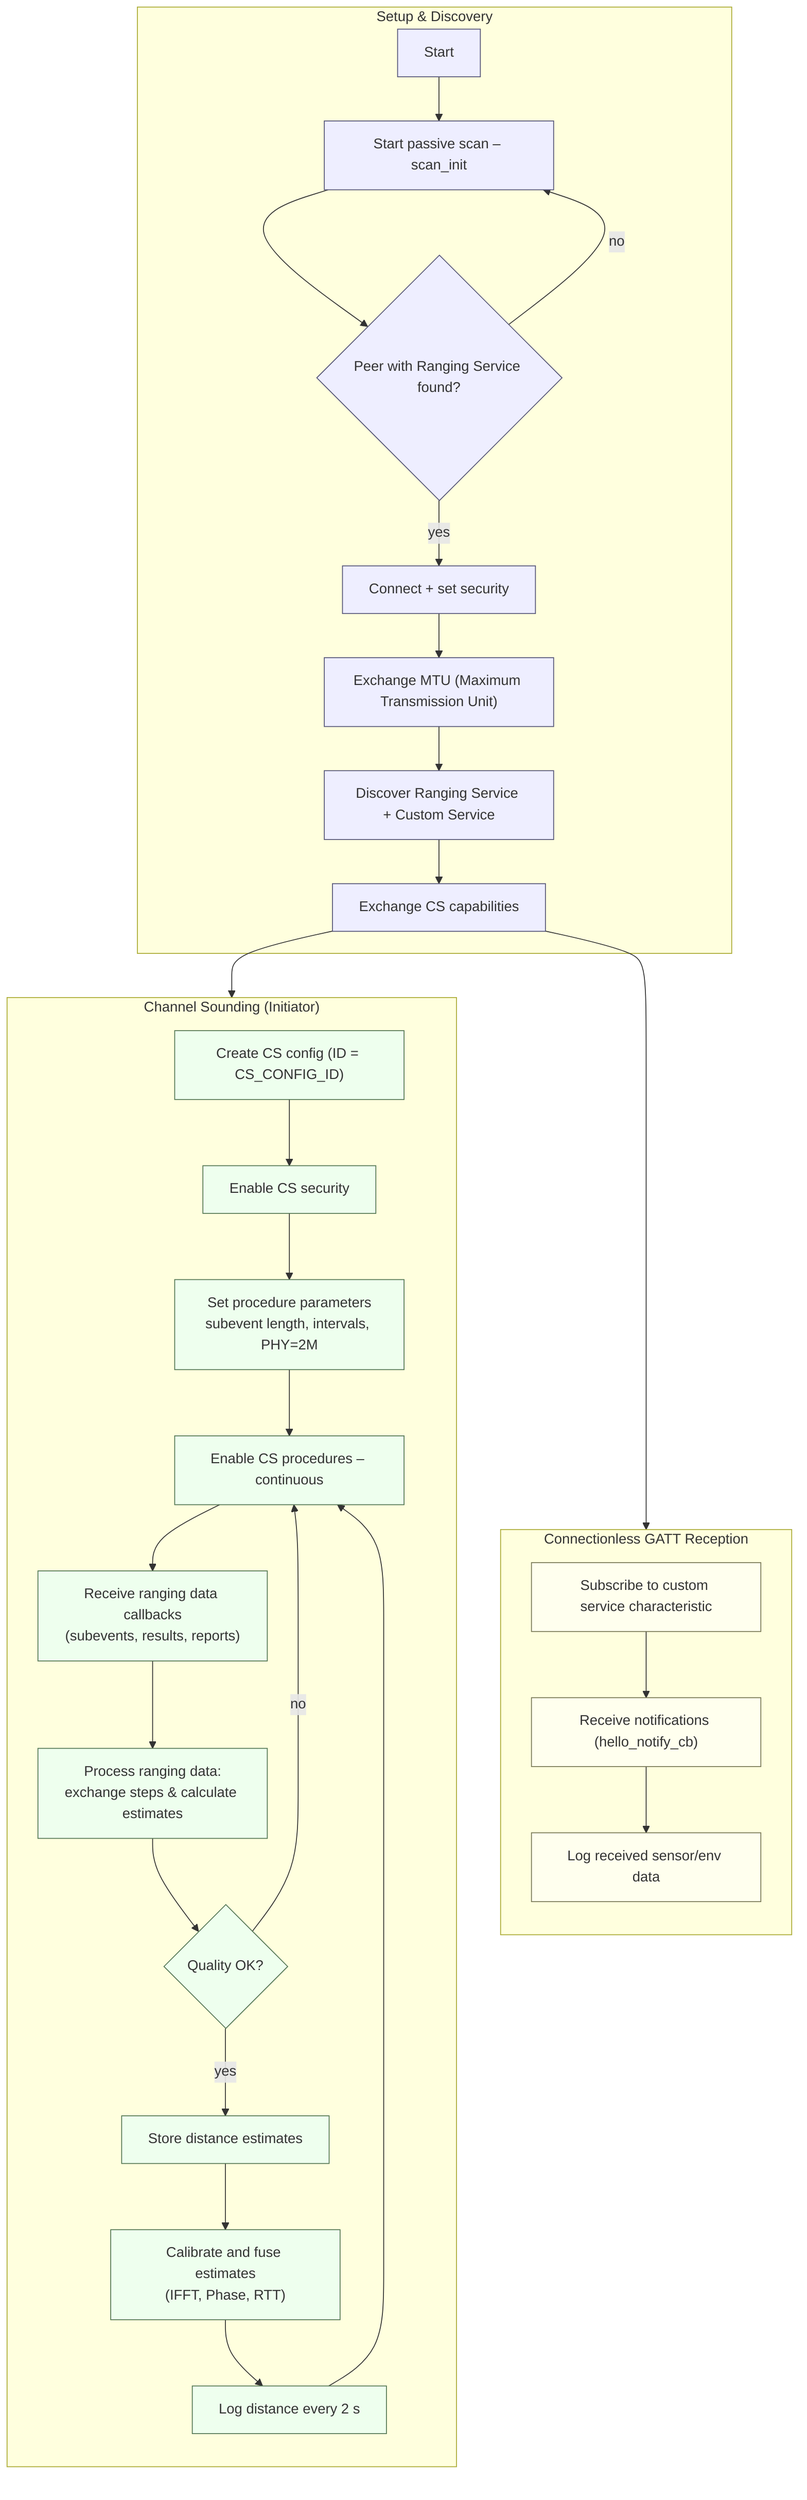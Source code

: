 %%{init: {"theme": "default", "themeVariables": { "background": "white"}}}%%
flowchart TD
    %% ===== Setup & Discovery =====
    subgraph SETUP["Setup & Discovery"]
    direction TB
        A["Start"]
        C["Start passive scan – scan_init"]
        D{"Peer with Ranging Service found?"}
        E["Connect + set security"]
        F["Exchange MTU (Maximum Transmission Unit)"]
        G["Discover Ranging Service + Custom Service"]
        H["Exchange CS capabilities"]
        A --> C --> D
        D -- "no" --> C
        D -- "yes" --> E --> F --> G --> H
    end

    %% ===== Channel Sounding Pipeline =====
    subgraph CS["Channel Sounding (Initiator)"]
    direction TB
        I["Create CS config (ID = CS_CONFIG_ID)"]
        J["Enable CS security"]
        K["Set procedure parameters<br/>subevent length, intervals, PHY=2M"]
        L["Enable CS procedures – continuous"]
        M["Receive ranging data callbacks<br/>(subevents, results, reports)"]
        N["Process ranging data:<br/>exchange steps & calculate estimates"]
        Q{"Quality OK?"}
        R["Store distance estimates"]
        S["Calibrate and fuse estimates<br/>(IFFT, Phase, RTT)"]
        V["Log distance every 2 s"]
        I --> J --> K --> L --> M --> N --> Q
        Q -- "no" --> L
        Q -- "yes" --> R --> S --> V --> L
    end

    %% ===== Connectionless GATT Reception =====
    subgraph GATT["Connectionless GATT Reception"]
    direction TB
        W["Subscribe to custom service characteristic"]
        X["Receive notifications (hello_notify_cb)"]
        Y["Log received sensor/env data"]
        W --> X --> Y
    end

    %% Connect setup downwards to subgraphs
    H --> CS
    H --> GATT

    %% --- Styling (optional) ---
    classDef setup fill:#eef,stroke:#557,stroke-width:1px;
    classDef cs fill:#efe,stroke:#575,stroke-width:1px;
    classDef gatt fill:#ffe,stroke:#775,stroke-width:1px;
    class A,C,D,E,F,G,H setup;
    class I,J,K,L,M,N,Q,R,S,V cs;
    class W,X,Y gatt;